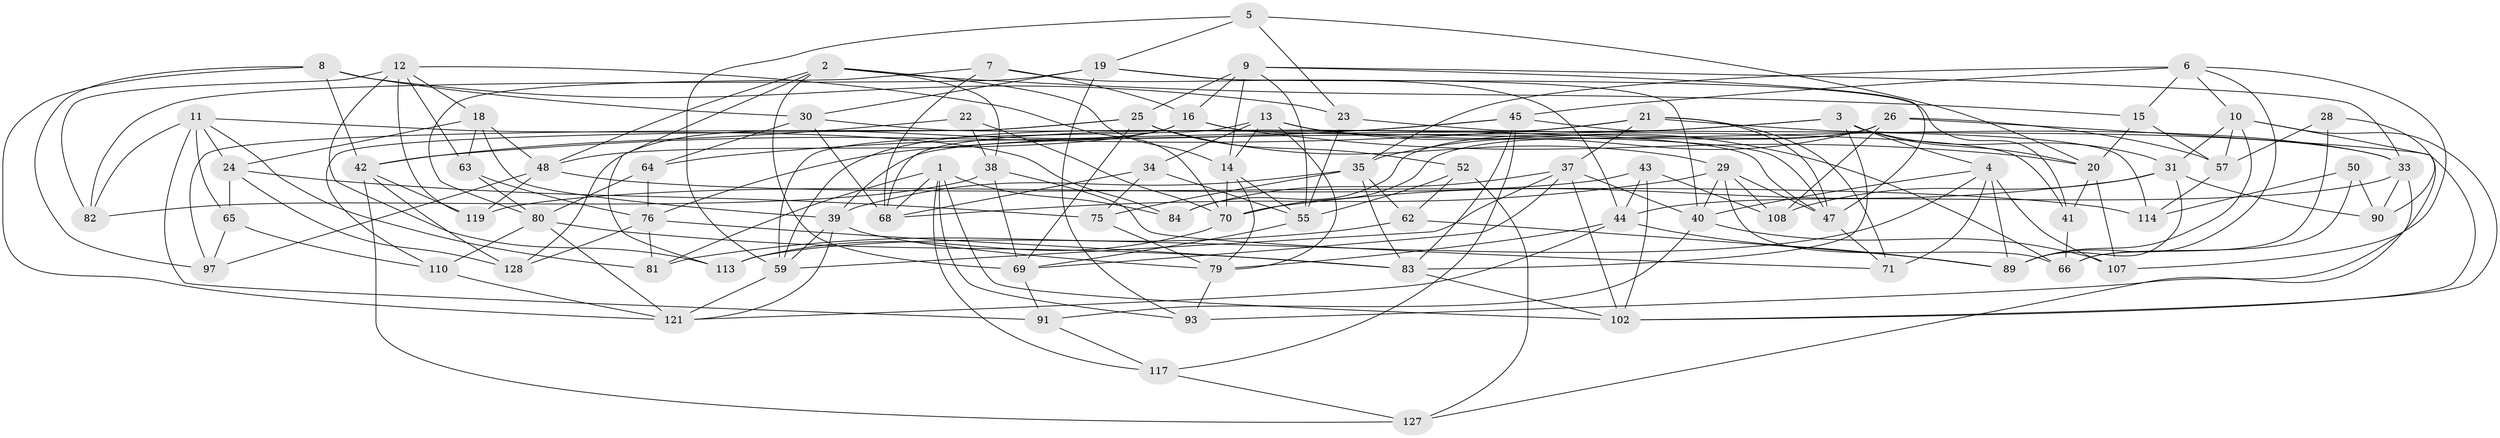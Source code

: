 // original degree distribution, {4: 1.0}
// Generated by graph-tools (version 1.1) at 2025/42/03/06/25 10:42:25]
// undirected, 81 vertices, 205 edges
graph export_dot {
graph [start="1"]
  node [color=gray90,style=filled];
  1 [super="+88"];
  2 [super="+115"];
  3 [super="+27"];
  4 [super="+112"];
  5;
  6 [super="+17"];
  7;
  8 [super="+94"];
  9 [super="+116"];
  10 [super="+96"];
  11 [super="+98"];
  12 [super="+72"];
  13 [super="+120"];
  14 [super="+106"];
  15;
  16 [super="+78"];
  18 [super="+60"];
  19 [super="+53"];
  20 [super="+56"];
  21 [super="+54"];
  22;
  23;
  24 [super="+36"];
  25 [super="+32"];
  26 [super="+51"];
  28;
  29 [super="+58"];
  30 [super="+111"];
  31 [super="+74"];
  33 [super="+99"];
  34;
  35 [super="+46"];
  37 [super="+61"];
  38 [super="+100"];
  39 [super="+49"];
  40 [super="+87"];
  41;
  42 [super="+122"];
  43;
  44 [super="+125"];
  45 [super="+67"];
  47 [super="+118"];
  48 [super="+85"];
  50;
  52;
  55 [super="+104"];
  57 [super="+77"];
  59 [super="+124"];
  62;
  63;
  64;
  65;
  66 [super="+73"];
  68 [super="+92"];
  69 [super="+101"];
  70 [super="+129"];
  71;
  75;
  76 [super="+86"];
  79 [super="+103"];
  80 [super="+126"];
  81;
  82;
  83 [super="+109"];
  84;
  89 [super="+95"];
  90;
  91;
  93;
  97;
  102 [super="+105"];
  107;
  108;
  110;
  113;
  114;
  117;
  119;
  121 [super="+123"];
  127;
  128;
  1 -- 81;
  1 -- 117;
  1 -- 84;
  1 -- 93;
  1 -- 68;
  1 -- 102;
  2 -- 38;
  2 -- 113;
  2 -- 15;
  2 -- 48;
  2 -- 69;
  2 -- 14;
  3 -- 39;
  3 -- 83;
  3 -- 20;
  3 -- 31;
  3 -- 4;
  3 -- 76;
  4 -- 107;
  4 -- 71;
  4 -- 40;
  4 -- 89;
  4 -- 113;
  5 -- 23;
  5 -- 59;
  5 -- 20;
  5 -- 19;
  6 -- 107;
  6 -- 45;
  6 -- 15;
  6 -- 89;
  6 -- 10;
  6 -- 35;
  7 -- 44;
  7 -- 68;
  7 -- 80;
  7 -- 16;
  8 -- 30 [weight=2];
  8 -- 97;
  8 -- 121;
  8 -- 42;
  8 -- 23;
  9 -- 55;
  9 -- 16;
  9 -- 33;
  9 -- 47;
  9 -- 14;
  9 -- 25;
  10 -- 102;
  10 -- 89;
  10 -- 93;
  10 -- 57;
  10 -- 31;
  11 -- 81;
  11 -- 84;
  11 -- 91;
  11 -- 65;
  11 -- 82;
  11 -- 24;
  12 -- 119;
  12 -- 113;
  12 -- 70;
  12 -- 82;
  12 -- 63;
  12 -- 18;
  13 -- 34;
  13 -- 59;
  13 -- 33;
  13 -- 66;
  13 -- 79;
  13 -- 14;
  14 -- 79;
  14 -- 70;
  14 -- 55;
  15 -- 20;
  15 -- 57;
  16 -- 128;
  16 -- 47;
  16 -- 48;
  16 -- 20;
  18 -- 39;
  18 -- 24 [weight=2];
  18 -- 48;
  18 -- 63;
  19 -- 82;
  19 -- 93;
  19 -- 40;
  19 -- 41;
  19 -- 30;
  20 -- 107;
  20 -- 41;
  21 -- 47;
  21 -- 68;
  21 -- 37;
  21 -- 71;
  21 -- 33;
  21 -- 42;
  22 -- 70;
  22 -- 38 [weight=2];
  22 -- 42;
  23 -- 41;
  23 -- 55;
  24 -- 75;
  24 -- 65;
  24 -- 128;
  25 -- 69;
  25 -- 97;
  25 -- 110;
  25 -- 29;
  25 -- 52;
  26 -- 102;
  26 -- 108;
  26 -- 57;
  26 -- 70;
  26 -- 84;
  26 -- 35;
  28 -- 90;
  28 -- 66;
  28 -- 57 [weight=2];
  29 -- 68;
  29 -- 40;
  29 -- 66;
  29 -- 108;
  29 -- 47;
  30 -- 64;
  30 -- 68;
  30 -- 47;
  31 -- 108;
  31 -- 89;
  31 -- 90;
  31 -- 70;
  33 -- 127;
  33 -- 90;
  33 -- 44;
  34 -- 55;
  34 -- 75;
  34 -- 68;
  35 -- 75;
  35 -- 39;
  35 -- 83;
  35 -- 62;
  37 -- 102;
  37 -- 69;
  37 -- 40;
  37 -- 59;
  37 -- 84;
  38 -- 71;
  38 -- 82;
  38 -- 69;
  39 -- 79;
  39 -- 121;
  39 -- 59;
  40 -- 107;
  40 -- 91;
  41 -- 66;
  42 -- 128;
  42 -- 119;
  42 -- 127;
  43 -- 119;
  43 -- 108;
  43 -- 44;
  43 -- 102;
  44 -- 121;
  44 -- 89;
  44 -- 79;
  45 -- 64;
  45 -- 117;
  45 -- 83;
  45 -- 114;
  45 -- 59;
  47 -- 71;
  48 -- 119;
  48 -- 97;
  48 -- 114;
  50 -- 90;
  50 -- 114;
  50 -- 66 [weight=2];
  52 -- 55;
  52 -- 62;
  52 -- 127;
  55 -- 69;
  57 -- 114;
  59 -- 121;
  62 -- 81;
  62 -- 89;
  63 -- 76;
  63 -- 80;
  64 -- 80;
  64 -- 76;
  65 -- 97;
  65 -- 110;
  69 -- 91;
  70 -- 113;
  75 -- 79;
  76 -- 81;
  76 -- 128;
  76 -- 83;
  79 -- 93;
  80 -- 110;
  80 -- 121;
  80 -- 83;
  83 -- 102;
  91 -- 117;
  110 -- 121;
  117 -- 127;
}
